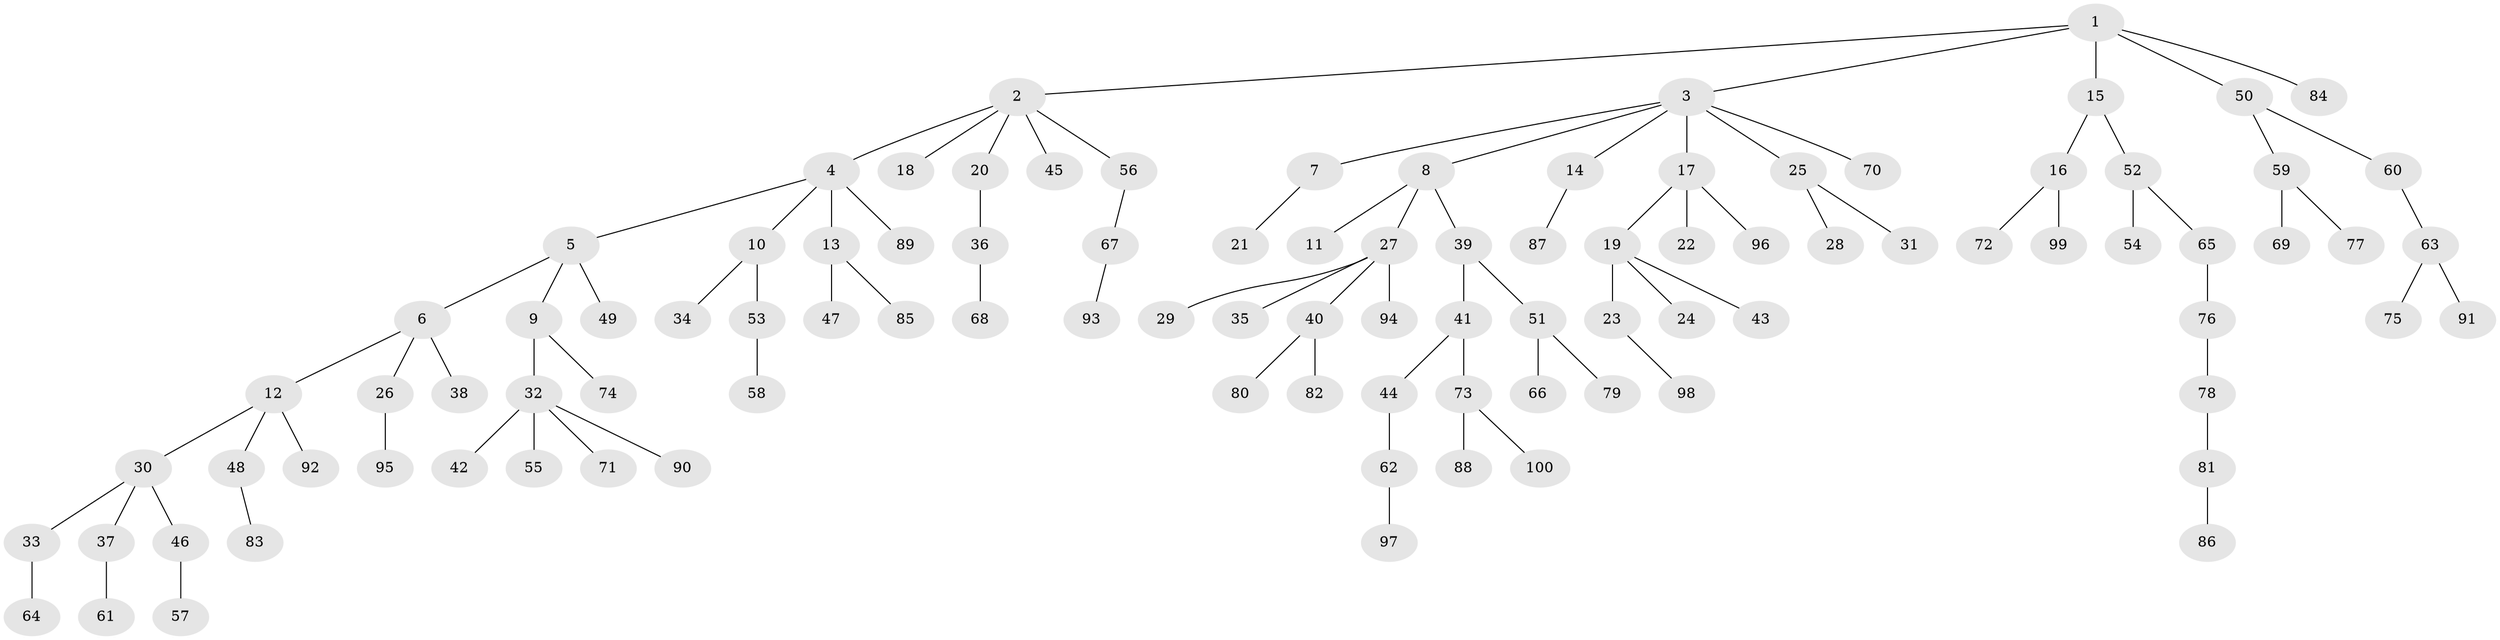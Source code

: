 // Generated by graph-tools (version 1.1) at 2025/38/02/21/25 10:38:55]
// undirected, 100 vertices, 99 edges
graph export_dot {
graph [start="1"]
  node [color=gray90,style=filled];
  1;
  2;
  3;
  4;
  5;
  6;
  7;
  8;
  9;
  10;
  11;
  12;
  13;
  14;
  15;
  16;
  17;
  18;
  19;
  20;
  21;
  22;
  23;
  24;
  25;
  26;
  27;
  28;
  29;
  30;
  31;
  32;
  33;
  34;
  35;
  36;
  37;
  38;
  39;
  40;
  41;
  42;
  43;
  44;
  45;
  46;
  47;
  48;
  49;
  50;
  51;
  52;
  53;
  54;
  55;
  56;
  57;
  58;
  59;
  60;
  61;
  62;
  63;
  64;
  65;
  66;
  67;
  68;
  69;
  70;
  71;
  72;
  73;
  74;
  75;
  76;
  77;
  78;
  79;
  80;
  81;
  82;
  83;
  84;
  85;
  86;
  87;
  88;
  89;
  90;
  91;
  92;
  93;
  94;
  95;
  96;
  97;
  98;
  99;
  100;
  1 -- 2;
  1 -- 3;
  1 -- 15;
  1 -- 50;
  1 -- 84;
  2 -- 4;
  2 -- 18;
  2 -- 20;
  2 -- 45;
  2 -- 56;
  3 -- 7;
  3 -- 8;
  3 -- 14;
  3 -- 17;
  3 -- 25;
  3 -- 70;
  4 -- 5;
  4 -- 10;
  4 -- 13;
  4 -- 89;
  5 -- 6;
  5 -- 9;
  5 -- 49;
  6 -- 12;
  6 -- 26;
  6 -- 38;
  7 -- 21;
  8 -- 11;
  8 -- 27;
  8 -- 39;
  9 -- 32;
  9 -- 74;
  10 -- 34;
  10 -- 53;
  12 -- 30;
  12 -- 48;
  12 -- 92;
  13 -- 47;
  13 -- 85;
  14 -- 87;
  15 -- 16;
  15 -- 52;
  16 -- 72;
  16 -- 99;
  17 -- 19;
  17 -- 22;
  17 -- 96;
  19 -- 23;
  19 -- 24;
  19 -- 43;
  20 -- 36;
  23 -- 98;
  25 -- 28;
  25 -- 31;
  26 -- 95;
  27 -- 29;
  27 -- 35;
  27 -- 40;
  27 -- 94;
  30 -- 33;
  30 -- 37;
  30 -- 46;
  32 -- 42;
  32 -- 55;
  32 -- 71;
  32 -- 90;
  33 -- 64;
  36 -- 68;
  37 -- 61;
  39 -- 41;
  39 -- 51;
  40 -- 80;
  40 -- 82;
  41 -- 44;
  41 -- 73;
  44 -- 62;
  46 -- 57;
  48 -- 83;
  50 -- 59;
  50 -- 60;
  51 -- 66;
  51 -- 79;
  52 -- 54;
  52 -- 65;
  53 -- 58;
  56 -- 67;
  59 -- 69;
  59 -- 77;
  60 -- 63;
  62 -- 97;
  63 -- 75;
  63 -- 91;
  65 -- 76;
  67 -- 93;
  73 -- 88;
  73 -- 100;
  76 -- 78;
  78 -- 81;
  81 -- 86;
}
